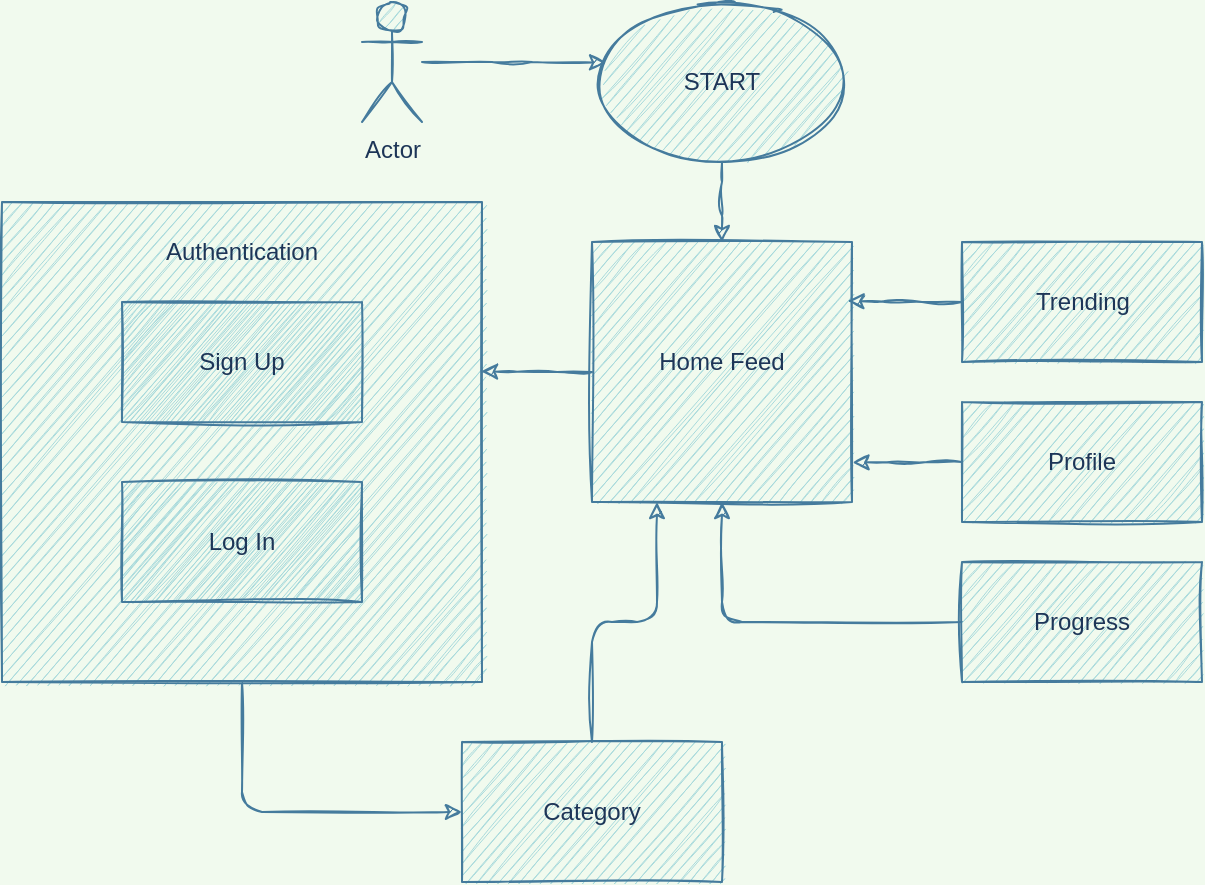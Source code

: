 <mxfile version="14.1.8" type="github"><diagram id="3wlAb7Up2BVCAA8ov3S6" name="Page-1"><mxGraphModel dx="815" dy="456" grid="1" gridSize="10" guides="1" tooltips="1" connect="1" arrows="1" fold="1" page="1" pageScale="1" pageWidth="1169" pageHeight="827" background="#F1FAEE" math="0" shadow="0"><root><mxCell id="0"/><mxCell id="1" parent="0"/><mxCell id="msgnieQ4AsYZNW4WJhhr-29" style="edgeStyle=orthogonalEdgeStyle;orthogonalLoop=1;jettySize=auto;html=1;exitX=0.5;exitY=1;exitDx=0;exitDy=0;entryX=0;entryY=0.5;entryDx=0;entryDy=0;strokeColor=#457B9D;fontColor=#1D3557;labelBackgroundColor=#F1FAEE;sketch=1;" edge="1" parent="1" source="msgnieQ4AsYZNW4WJhhr-1" target="msgnieQ4AsYZNW4WJhhr-26"><mxGeometry relative="1" as="geometry"/></mxCell><mxCell id="msgnieQ4AsYZNW4WJhhr-1" value="" style="whiteSpace=wrap;html=1;aspect=fixed;fillColor=#A8DADC;strokeColor=#457B9D;fontColor=#1D3557;sketch=1;" vertex="1" parent="1"><mxGeometry x="40" y="120" width="240" height="240" as="geometry"/></mxCell><mxCell id="msgnieQ4AsYZNW4WJhhr-2" value="" style="whiteSpace=wrap;html=1;fillColor=#A8DADC;strokeColor=#457B9D;fontColor=#1D3557;sketch=1;" vertex="1" parent="1"><mxGeometry x="100" y="170" width="120" height="60" as="geometry"/></mxCell><mxCell id="msgnieQ4AsYZNW4WJhhr-3" value="" style="whiteSpace=wrap;html=1;fillColor=#A8DADC;strokeColor=#457B9D;fontColor=#1D3557;sketch=1;" vertex="1" parent="1"><mxGeometry x="100" y="260" width="120" height="60" as="geometry"/></mxCell><mxCell id="msgnieQ4AsYZNW4WJhhr-4" value="Sign Up" style="text;html=1;strokeColor=none;fillColor=none;align=center;verticalAlign=middle;whiteSpace=wrap;fontColor=#1D3557;sketch=1;" vertex="1" parent="1"><mxGeometry x="100" y="170" width="120" height="60" as="geometry"/></mxCell><mxCell id="msgnieQ4AsYZNW4WJhhr-5" value="Log In" style="text;html=1;strokeColor=none;fillColor=none;align=center;verticalAlign=middle;whiteSpace=wrap;fontColor=#1D3557;sketch=1;" vertex="1" parent="1"><mxGeometry x="100" y="260" width="120" height="60" as="geometry"/></mxCell><mxCell id="msgnieQ4AsYZNW4WJhhr-6" value="Authentication" style="text;html=1;strokeColor=none;fillColor=none;align=center;verticalAlign=middle;whiteSpace=wrap;fontColor=#1D3557;sketch=1;" vertex="1" parent="1"><mxGeometry x="40" y="130" width="240" height="30" as="geometry"/></mxCell><mxCell id="msgnieQ4AsYZNW4WJhhr-9" style="edgeStyle=orthogonalEdgeStyle;orthogonalLoop=1;jettySize=auto;html=1;exitX=0.5;exitY=1;exitDx=0;exitDy=0;strokeColor=#457B9D;fontColor=#1D3557;labelBackgroundColor=#F1FAEE;sketch=1;" edge="1" parent="1" source="msgnieQ4AsYZNW4WJhhr-7"><mxGeometry relative="1" as="geometry"><mxPoint x="400" y="140" as="targetPoint"/></mxGeometry></mxCell><mxCell id="msgnieQ4AsYZNW4WJhhr-7" value="" style="ellipse;whiteSpace=wrap;html=1;fillColor=#A8DADC;strokeColor=#457B9D;fontColor=#1D3557;sketch=1;" vertex="1" parent="1"><mxGeometry x="340" y="20" width="120" height="80" as="geometry"/></mxCell><mxCell id="msgnieQ4AsYZNW4WJhhr-8" value="START" style="text;html=1;strokeColor=none;fillColor=none;align=center;verticalAlign=middle;whiteSpace=wrap;fontColor=#1D3557;sketch=1;" vertex="1" parent="1"><mxGeometry x="350" y="30" width="100" height="60" as="geometry"/></mxCell><mxCell id="msgnieQ4AsYZNW4WJhhr-15" style="edgeStyle=orthogonalEdgeStyle;orthogonalLoop=1;jettySize=auto;html=1;exitX=0;exitY=0.5;exitDx=0;exitDy=0;entryX=0.998;entryY=0.353;entryDx=0;entryDy=0;entryPerimeter=0;strokeColor=#457B9D;fontColor=#1D3557;labelBackgroundColor=#F1FAEE;sketch=1;" edge="1" parent="1" source="msgnieQ4AsYZNW4WJhhr-10" target="msgnieQ4AsYZNW4WJhhr-1"><mxGeometry relative="1" as="geometry"/></mxCell><mxCell id="msgnieQ4AsYZNW4WJhhr-10" value="" style="whiteSpace=wrap;html=1;aspect=fixed;fillColor=#A8DADC;strokeColor=#457B9D;fontColor=#1D3557;sketch=1;" vertex="1" parent="1"><mxGeometry x="335" y="140" width="130" height="130" as="geometry"/></mxCell><mxCell id="msgnieQ4AsYZNW4WJhhr-11" value="Home Feed" style="text;html=1;strokeColor=none;fillColor=none;align=center;verticalAlign=middle;whiteSpace=wrap;fontColor=#1D3557;sketch=1;" vertex="1" parent="1"><mxGeometry x="340" y="160" width="120" height="80" as="geometry"/></mxCell><mxCell id="msgnieQ4AsYZNW4WJhhr-21" style="edgeStyle=orthogonalEdgeStyle;orthogonalLoop=1;jettySize=auto;html=1;exitX=0;exitY=0.5;exitDx=0;exitDy=0;entryX=1.023;entryY=0.118;entryDx=0;entryDy=0;entryPerimeter=0;strokeColor=#457B9D;fontColor=#1D3557;labelBackgroundColor=#F1FAEE;sketch=1;" edge="1" parent="1" source="msgnieQ4AsYZNW4WJhhr-16" target="msgnieQ4AsYZNW4WJhhr-11"><mxGeometry relative="1" as="geometry"/></mxCell><mxCell id="msgnieQ4AsYZNW4WJhhr-16" value="" style="whiteSpace=wrap;html=1;fillColor=#A8DADC;strokeColor=#457B9D;fontColor=#1D3557;sketch=1;" vertex="1" parent="1"><mxGeometry x="520" y="140" width="120" height="60" as="geometry"/></mxCell><mxCell id="msgnieQ4AsYZNW4WJhhr-20" style="edgeStyle=orthogonalEdgeStyle;orthogonalLoop=1;jettySize=auto;html=1;exitX=0;exitY=0.5;exitDx=0;exitDy=0;entryX=1.002;entryY=0.848;entryDx=0;entryDy=0;entryPerimeter=0;strokeColor=#457B9D;fontColor=#1D3557;labelBackgroundColor=#F1FAEE;sketch=1;" edge="1" parent="1" source="msgnieQ4AsYZNW4WJhhr-17" target="msgnieQ4AsYZNW4WJhhr-10"><mxGeometry relative="1" as="geometry"/></mxCell><mxCell id="msgnieQ4AsYZNW4WJhhr-17" value="" style="whiteSpace=wrap;html=1;fillColor=#A8DADC;strokeColor=#457B9D;fontColor=#1D3557;sketch=1;" vertex="1" parent="1"><mxGeometry x="520" y="220" width="120" height="60" as="geometry"/></mxCell><mxCell id="msgnieQ4AsYZNW4WJhhr-19" style="edgeStyle=orthogonalEdgeStyle;orthogonalLoop=1;jettySize=auto;html=1;entryX=0.5;entryY=1;entryDx=0;entryDy=0;strokeColor=#457B9D;fontColor=#1D3557;labelBackgroundColor=#F1FAEE;sketch=1;" edge="1" parent="1" source="msgnieQ4AsYZNW4WJhhr-18" target="msgnieQ4AsYZNW4WJhhr-10"><mxGeometry relative="1" as="geometry"/></mxCell><mxCell id="msgnieQ4AsYZNW4WJhhr-18" value="" style="whiteSpace=wrap;html=1;fillColor=#A8DADC;strokeColor=#457B9D;fontColor=#1D3557;sketch=1;" vertex="1" parent="1"><mxGeometry x="520" y="300" width="120" height="60" as="geometry"/></mxCell><mxCell id="msgnieQ4AsYZNW4WJhhr-22" value="Trending" style="text;html=1;align=center;verticalAlign=middle;resizable=0;points=[];autosize=1;fontColor=#1D3557;sketch=1;" vertex="1" parent="1"><mxGeometry x="550" y="160" width="60" height="20" as="geometry"/></mxCell><mxCell id="msgnieQ4AsYZNW4WJhhr-23" value="Profile" style="text;html=1;strokeColor=none;fillColor=none;align=center;verticalAlign=middle;whiteSpace=wrap;fontColor=#1D3557;sketch=1;" vertex="1" parent="1"><mxGeometry x="520" y="220" width="120" height="60" as="geometry"/></mxCell><mxCell id="msgnieQ4AsYZNW4WJhhr-24" value="Progress" style="text;html=1;strokeColor=none;fillColor=none;align=center;verticalAlign=middle;whiteSpace=wrap;fontColor=#1D3557;sketch=1;" vertex="1" parent="1"><mxGeometry x="560" y="320" width="40" height="20" as="geometry"/></mxCell><mxCell id="msgnieQ4AsYZNW4WJhhr-25" value="" style="whiteSpace=wrap;html=1;fillColor=#A8DADC;strokeColor=#457B9D;fontColor=#1D3557;sketch=1;" vertex="1" parent="1"><mxGeometry x="270" y="390" width="130" height="70" as="geometry"/></mxCell><mxCell id="msgnieQ4AsYZNW4WJhhr-28" style="edgeStyle=orthogonalEdgeStyle;orthogonalLoop=1;jettySize=auto;html=1;exitX=0.5;exitY=0;exitDx=0;exitDy=0;entryX=0.25;entryY=1;entryDx=0;entryDy=0;strokeColor=#457B9D;fontColor=#1D3557;labelBackgroundColor=#F1FAEE;sketch=1;" edge="1" parent="1" source="msgnieQ4AsYZNW4WJhhr-26" target="msgnieQ4AsYZNW4WJhhr-10"><mxGeometry relative="1" as="geometry"/></mxCell><mxCell id="msgnieQ4AsYZNW4WJhhr-26" value="Category" style="text;html=1;strokeColor=none;fillColor=none;align=center;verticalAlign=middle;whiteSpace=wrap;fontColor=#1D3557;sketch=1;" vertex="1" parent="1"><mxGeometry x="270" y="390" width="130" height="70" as="geometry"/></mxCell><mxCell id="msgnieQ4AsYZNW4WJhhr-31" style="edgeStyle=orthogonalEdgeStyle;orthogonalLoop=1;jettySize=auto;html=1;entryX=0.017;entryY=0.378;entryDx=0;entryDy=0;entryPerimeter=0;strokeColor=#457B9D;fontColor=#1D3557;labelBackgroundColor=#F1FAEE;sketch=1;" edge="1" parent="1" source="msgnieQ4AsYZNW4WJhhr-30" target="msgnieQ4AsYZNW4WJhhr-7"><mxGeometry relative="1" as="geometry"/></mxCell><mxCell id="msgnieQ4AsYZNW4WJhhr-30" value="Actor" style="shape=umlActor;verticalLabelPosition=bottom;verticalAlign=top;html=1;outlineConnect=0;fillColor=#A8DADC;strokeColor=#457B9D;fontColor=#1D3557;sketch=1;" vertex="1" parent="1"><mxGeometry x="220" y="20" width="30" height="60" as="geometry"/></mxCell></root></mxGraphModel></diagram></mxfile>